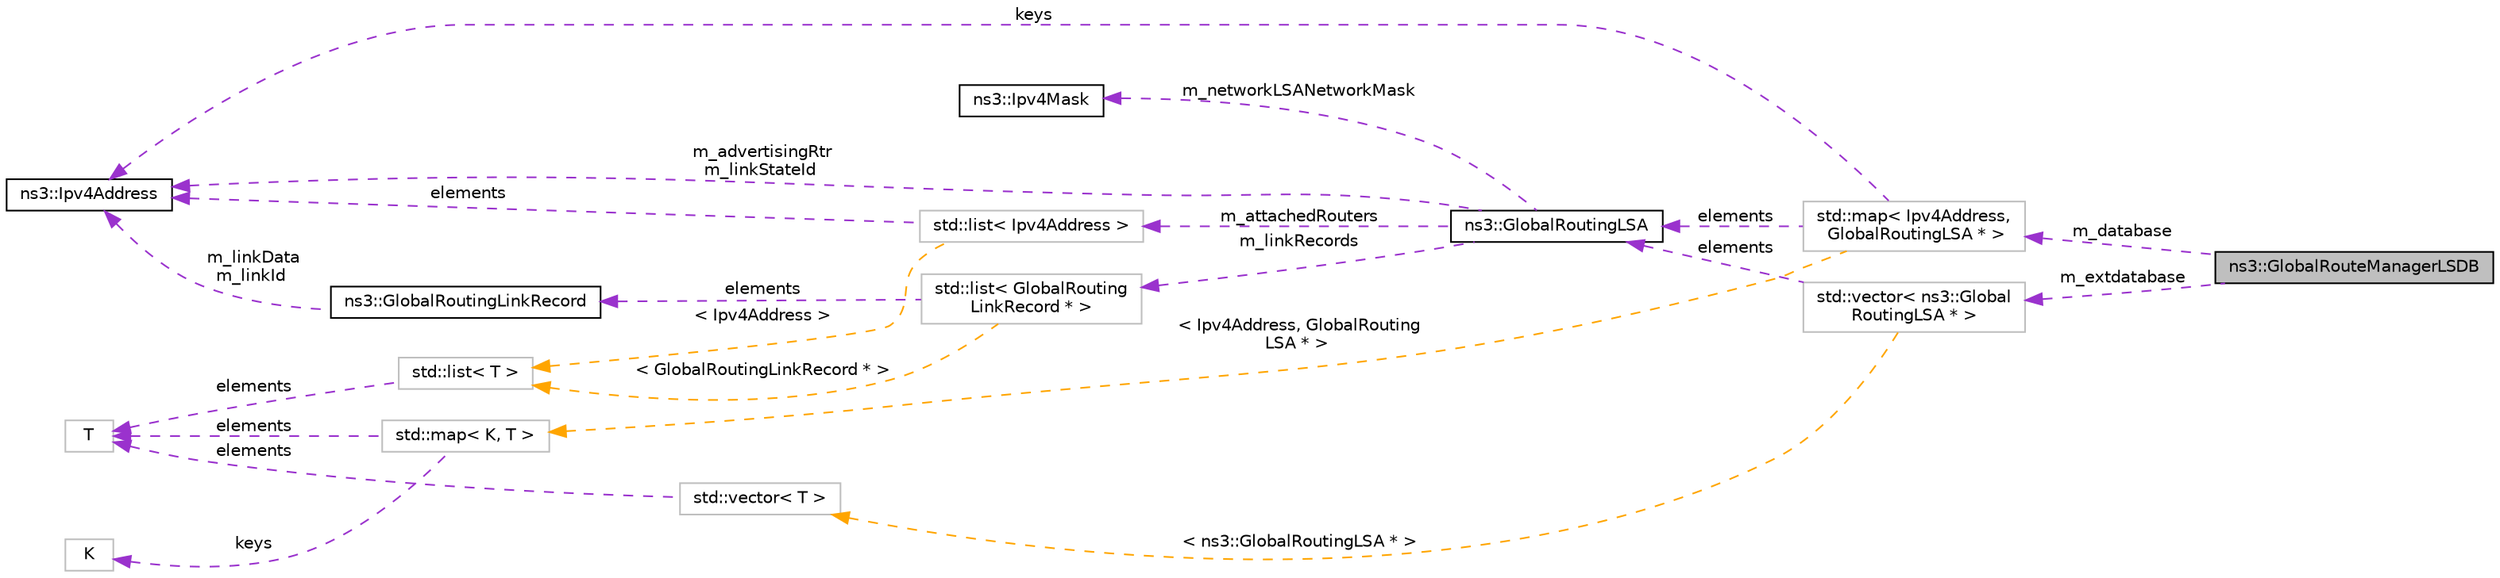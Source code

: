 digraph "ns3::GlobalRouteManagerLSDB"
{
 // LATEX_PDF_SIZE
  edge [fontname="Helvetica",fontsize="10",labelfontname="Helvetica",labelfontsize="10"];
  node [fontname="Helvetica",fontsize="10",shape=record];
  rankdir="LR";
  Node1 [label="ns3::GlobalRouteManagerLSDB",height=0.2,width=0.4,color="black", fillcolor="grey75", style="filled", fontcolor="black",tooltip="The Link State DataBase (LSDB) of the Global Route Manager."];
  Node2 -> Node1 [dir="back",color="darkorchid3",fontsize="10",style="dashed",label=" m_extdatabase" ,fontname="Helvetica"];
  Node2 [label="std::vector\< ns3::Global\lRoutingLSA * \>",height=0.2,width=0.4,color="grey75", fillcolor="white", style="filled",tooltip=" "];
  Node3 -> Node2 [dir="back",color="darkorchid3",fontsize="10",style="dashed",label=" elements" ,fontname="Helvetica"];
  Node3 [label="ns3::GlobalRoutingLSA",height=0.2,width=0.4,color="black", fillcolor="white", style="filled",URL="$classns3_1_1_global_routing_l_s_a.html",tooltip="a Link State Advertisement (LSA) for a router, used in global routing."];
  Node4 -> Node3 [dir="back",color="darkorchid3",fontsize="10",style="dashed",label=" m_networkLSANetworkMask" ,fontname="Helvetica"];
  Node4 [label="ns3::Ipv4Mask",height=0.2,width=0.4,color="black", fillcolor="white", style="filled",URL="$classns3_1_1_ipv4_mask.html",tooltip="a class to represent an Ipv4 address mask"];
  Node5 -> Node3 [dir="back",color="darkorchid3",fontsize="10",style="dashed",label=" m_advertisingRtr\nm_linkStateId" ,fontname="Helvetica"];
  Node5 [label="ns3::Ipv4Address",height=0.2,width=0.4,color="black", fillcolor="white", style="filled",URL="$classns3_1_1_ipv4_address.html",tooltip="Ipv4 addresses are stored in host order in this class."];
  Node6 -> Node3 [dir="back",color="darkorchid3",fontsize="10",style="dashed",label=" m_linkRecords" ,fontname="Helvetica"];
  Node6 [label="std::list\< GlobalRouting\lLinkRecord * \>",height=0.2,width=0.4,color="grey75", fillcolor="white", style="filled",tooltip=" "];
  Node7 -> Node6 [dir="back",color="darkorchid3",fontsize="10",style="dashed",label=" elements" ,fontname="Helvetica"];
  Node7 [label="ns3::GlobalRoutingLinkRecord",height=0.2,width=0.4,color="black", fillcolor="white", style="filled",URL="$classns3_1_1_global_routing_link_record.html",tooltip="A single link record for a link state advertisement."];
  Node5 -> Node7 [dir="back",color="darkorchid3",fontsize="10",style="dashed",label=" m_linkData\nm_linkId" ,fontname="Helvetica"];
  Node8 -> Node6 [dir="back",color="orange",fontsize="10",style="dashed",label=" \< GlobalRoutingLinkRecord * \>" ,fontname="Helvetica"];
  Node8 [label="std::list\< T \>",height=0.2,width=0.4,color="grey75", fillcolor="white", style="filled",tooltip=" "];
  Node9 -> Node8 [dir="back",color="darkorchid3",fontsize="10",style="dashed",label=" elements" ,fontname="Helvetica"];
  Node9 [label="T",height=0.2,width=0.4,color="grey75", fillcolor="white", style="filled",tooltip=" "];
  Node10 -> Node3 [dir="back",color="darkorchid3",fontsize="10",style="dashed",label=" m_attachedRouters" ,fontname="Helvetica"];
  Node10 [label="std::list\< Ipv4Address \>",height=0.2,width=0.4,color="grey75", fillcolor="white", style="filled",tooltip=" "];
  Node5 -> Node10 [dir="back",color="darkorchid3",fontsize="10",style="dashed",label=" elements" ,fontname="Helvetica"];
  Node8 -> Node10 [dir="back",color="orange",fontsize="10",style="dashed",label=" \< Ipv4Address \>" ,fontname="Helvetica"];
  Node11 -> Node2 [dir="back",color="orange",fontsize="10",style="dashed",label=" \< ns3::GlobalRoutingLSA * \>" ,fontname="Helvetica"];
  Node11 [label="std::vector\< T \>",height=0.2,width=0.4,color="grey75", fillcolor="white", style="filled",tooltip=" "];
  Node9 -> Node11 [dir="back",color="darkorchid3",fontsize="10",style="dashed",label=" elements" ,fontname="Helvetica"];
  Node12 -> Node1 [dir="back",color="darkorchid3",fontsize="10",style="dashed",label=" m_database" ,fontname="Helvetica"];
  Node12 [label="std::map\< Ipv4Address,\l GlobalRoutingLSA * \>",height=0.2,width=0.4,color="grey75", fillcolor="white", style="filled",tooltip=" "];
  Node3 -> Node12 [dir="back",color="darkorchid3",fontsize="10",style="dashed",label=" elements" ,fontname="Helvetica"];
  Node5 -> Node12 [dir="back",color="darkorchid3",fontsize="10",style="dashed",label=" keys" ,fontname="Helvetica"];
  Node13 -> Node12 [dir="back",color="orange",fontsize="10",style="dashed",label=" \< Ipv4Address, GlobalRouting\lLSA * \>" ,fontname="Helvetica"];
  Node13 [label="std::map\< K, T \>",height=0.2,width=0.4,color="grey75", fillcolor="white", style="filled",tooltip=" "];
  Node14 -> Node13 [dir="back",color="darkorchid3",fontsize="10",style="dashed",label=" keys" ,fontname="Helvetica"];
  Node14 [label="K",height=0.2,width=0.4,color="grey75", fillcolor="white", style="filled",tooltip=" "];
  Node9 -> Node13 [dir="back",color="darkorchid3",fontsize="10",style="dashed",label=" elements" ,fontname="Helvetica"];
}
